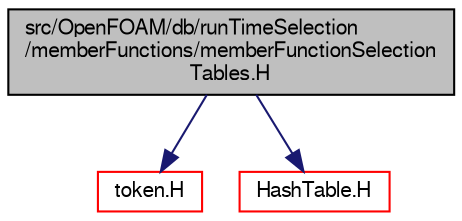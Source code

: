 digraph "src/OpenFOAM/db/runTimeSelection/memberFunctions/memberFunctionSelectionTables.H"
{
  bgcolor="transparent";
  edge [fontname="FreeSans",fontsize="10",labelfontname="FreeSans",labelfontsize="10"];
  node [fontname="FreeSans",fontsize="10",shape=record];
  Node0 [label="src/OpenFOAM/db/runTimeSelection\l/memberFunctions/memberFunctionSelection\lTables.H",height=0.2,width=0.4,color="black", fillcolor="grey75", style="filled", fontcolor="black"];
  Node0 -> Node1 [color="midnightblue",fontsize="10",style="solid",fontname="FreeSans"];
  Node1 [label="token.H",height=0.2,width=0.4,color="red",URL="$a09221.html"];
  Node0 -> Node49 [color="midnightblue",fontsize="10",style="solid",fontname="FreeSans"];
  Node49 [label="HashTable.H",height=0.2,width=0.4,color="red",URL="$a08477.html"];
}
